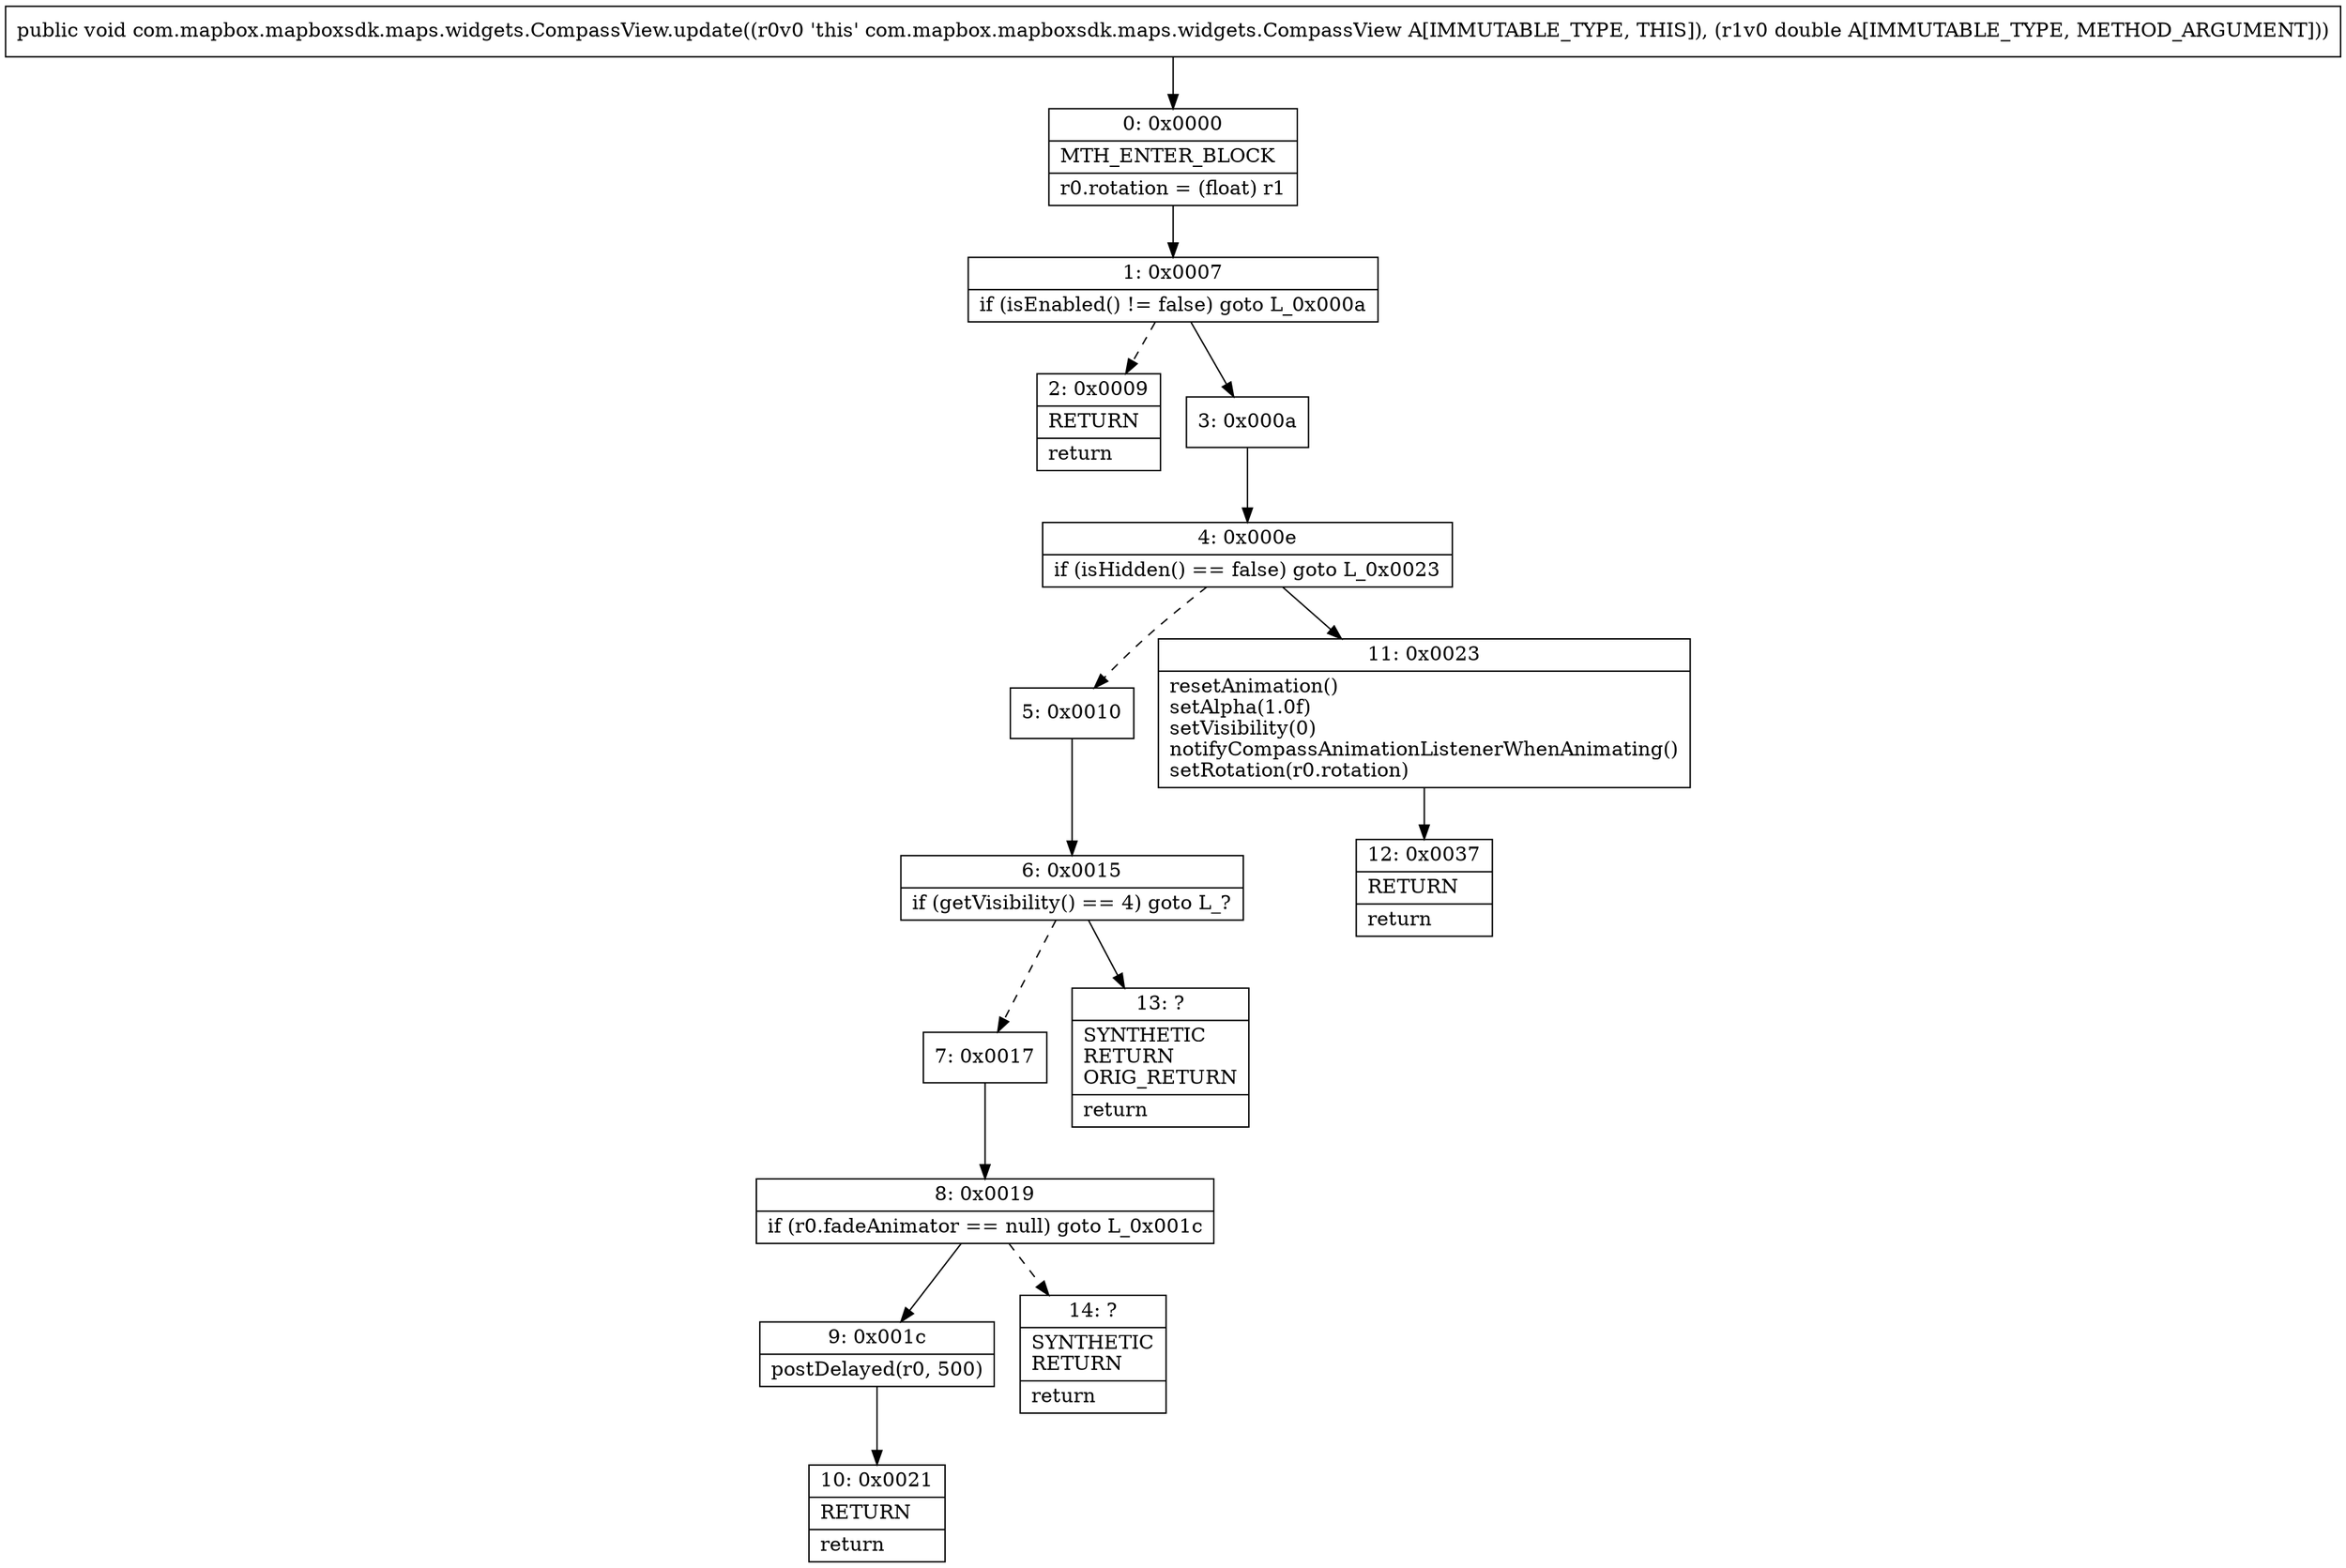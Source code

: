 digraph "CFG forcom.mapbox.mapboxsdk.maps.widgets.CompassView.update(D)V" {
Node_0 [shape=record,label="{0\:\ 0x0000|MTH_ENTER_BLOCK\l|r0.rotation = (float) r1\l}"];
Node_1 [shape=record,label="{1\:\ 0x0007|if (isEnabled() != false) goto L_0x000a\l}"];
Node_2 [shape=record,label="{2\:\ 0x0009|RETURN\l|return\l}"];
Node_3 [shape=record,label="{3\:\ 0x000a}"];
Node_4 [shape=record,label="{4\:\ 0x000e|if (isHidden() == false) goto L_0x0023\l}"];
Node_5 [shape=record,label="{5\:\ 0x0010}"];
Node_6 [shape=record,label="{6\:\ 0x0015|if (getVisibility() == 4) goto L_?\l}"];
Node_7 [shape=record,label="{7\:\ 0x0017}"];
Node_8 [shape=record,label="{8\:\ 0x0019|if (r0.fadeAnimator == null) goto L_0x001c\l}"];
Node_9 [shape=record,label="{9\:\ 0x001c|postDelayed(r0, 500)\l}"];
Node_10 [shape=record,label="{10\:\ 0x0021|RETURN\l|return\l}"];
Node_11 [shape=record,label="{11\:\ 0x0023|resetAnimation()\lsetAlpha(1.0f)\lsetVisibility(0)\lnotifyCompassAnimationListenerWhenAnimating()\lsetRotation(r0.rotation)\l}"];
Node_12 [shape=record,label="{12\:\ 0x0037|RETURN\l|return\l}"];
Node_13 [shape=record,label="{13\:\ ?|SYNTHETIC\lRETURN\lORIG_RETURN\l|return\l}"];
Node_14 [shape=record,label="{14\:\ ?|SYNTHETIC\lRETURN\l|return\l}"];
MethodNode[shape=record,label="{public void com.mapbox.mapboxsdk.maps.widgets.CompassView.update((r0v0 'this' com.mapbox.mapboxsdk.maps.widgets.CompassView A[IMMUTABLE_TYPE, THIS]), (r1v0 double A[IMMUTABLE_TYPE, METHOD_ARGUMENT])) }"];
MethodNode -> Node_0;
Node_0 -> Node_1;
Node_1 -> Node_2[style=dashed];
Node_1 -> Node_3;
Node_3 -> Node_4;
Node_4 -> Node_5[style=dashed];
Node_4 -> Node_11;
Node_5 -> Node_6;
Node_6 -> Node_7[style=dashed];
Node_6 -> Node_13;
Node_7 -> Node_8;
Node_8 -> Node_9;
Node_8 -> Node_14[style=dashed];
Node_9 -> Node_10;
Node_11 -> Node_12;
}

